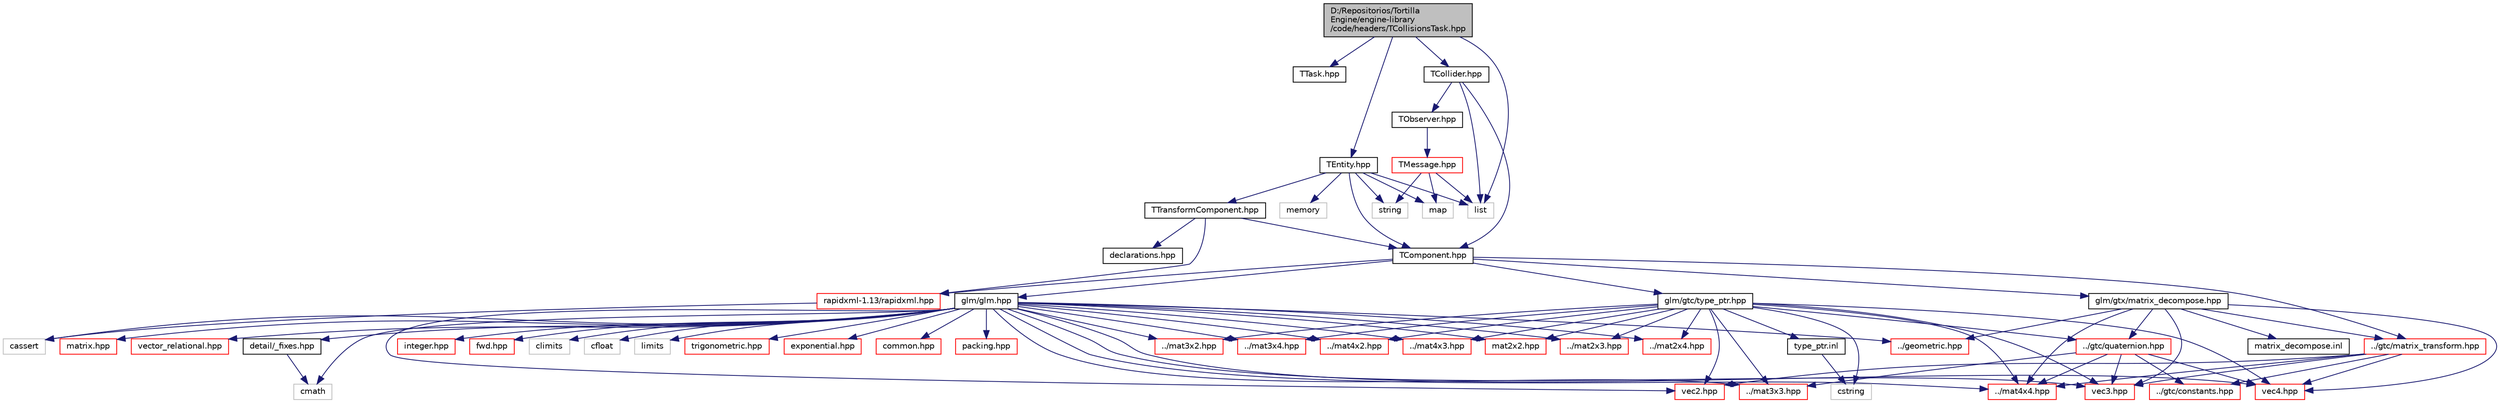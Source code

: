 digraph "D:/Repositorios/TortillaEngine/engine-library/code/headers/TCollisionsTask.hpp"
{
 // LATEX_PDF_SIZE
  edge [fontname="Helvetica",fontsize="10",labelfontname="Helvetica",labelfontsize="10"];
  node [fontname="Helvetica",fontsize="10",shape=record];
  Node1 [label="D:/Repositorios/Tortilla\lEngine/engine-library\l/code/headers/TCollisionsTask.hpp",height=0.2,width=0.4,color="black", fillcolor="grey75", style="filled", fontcolor="black",tooltip=" "];
  Node1 -> Node2 [color="midnightblue",fontsize="10",style="solid",fontname="Helvetica"];
  Node2 [label="TTask.hpp",height=0.2,width=0.4,color="black", fillcolor="white", style="filled",URL="$_t_task_8hpp.html",tooltip=" "];
  Node1 -> Node3 [color="midnightblue",fontsize="10",style="solid",fontname="Helvetica"];
  Node3 [label="TCollider.hpp",height=0.2,width=0.4,color="black", fillcolor="white", style="filled",URL="$_t_collider_8hpp.html",tooltip=" "];
  Node3 -> Node4 [color="midnightblue",fontsize="10",style="solid",fontname="Helvetica"];
  Node4 [label="TComponent.hpp",height=0.2,width=0.4,color="black", fillcolor="white", style="filled",URL="$_t_component_8hpp.html",tooltip=" "];
  Node4 -> Node5 [color="midnightblue",fontsize="10",style="solid",fontname="Helvetica"];
  Node5 [label="glm/glm.hpp",height=0.2,width=0.4,color="black", fillcolor="white", style="filled",URL="$glm_8hpp.html",tooltip=" "];
  Node5 -> Node6 [color="midnightblue",fontsize="10",style="solid",fontname="Helvetica"];
  Node6 [label="detail/_fixes.hpp",height=0.2,width=0.4,color="black", fillcolor="white", style="filled",URL="$__fixes_8hpp.html",tooltip=" "];
  Node6 -> Node7 [color="midnightblue",fontsize="10",style="solid",fontname="Helvetica"];
  Node7 [label="cmath",height=0.2,width=0.4,color="grey75", fillcolor="white", style="filled",tooltip=" "];
  Node5 -> Node7 [color="midnightblue",fontsize="10",style="solid",fontname="Helvetica"];
  Node5 -> Node8 [color="midnightblue",fontsize="10",style="solid",fontname="Helvetica"];
  Node8 [label="climits",height=0.2,width=0.4,color="grey75", fillcolor="white", style="filled",tooltip=" "];
  Node5 -> Node9 [color="midnightblue",fontsize="10",style="solid",fontname="Helvetica"];
  Node9 [label="cfloat",height=0.2,width=0.4,color="grey75", fillcolor="white", style="filled",tooltip=" "];
  Node5 -> Node10 [color="midnightblue",fontsize="10",style="solid",fontname="Helvetica"];
  Node10 [label="limits",height=0.2,width=0.4,color="grey75", fillcolor="white", style="filled",tooltip=" "];
  Node5 -> Node11 [color="midnightblue",fontsize="10",style="solid",fontname="Helvetica"];
  Node11 [label="cassert",height=0.2,width=0.4,color="grey75", fillcolor="white", style="filled",tooltip=" "];
  Node5 -> Node12 [color="midnightblue",fontsize="10",style="solid",fontname="Helvetica"];
  Node12 [label="fwd.hpp",height=0.2,width=0.4,color="red", fillcolor="white", style="filled",URL="$fwd_8hpp.html",tooltip=" "];
  Node5 -> Node21 [color="midnightblue",fontsize="10",style="solid",fontname="Helvetica"];
  Node21 [label="vec2.hpp",height=0.2,width=0.4,color="red", fillcolor="white", style="filled",URL="$vec2_8hpp.html",tooltip=" "];
  Node5 -> Node24 [color="midnightblue",fontsize="10",style="solid",fontname="Helvetica"];
  Node24 [label="vec3.hpp",height=0.2,width=0.4,color="red", fillcolor="white", style="filled",URL="$vec3_8hpp.html",tooltip=" "];
  Node5 -> Node27 [color="midnightblue",fontsize="10",style="solid",fontname="Helvetica"];
  Node27 [label="vec4.hpp",height=0.2,width=0.4,color="red", fillcolor="white", style="filled",URL="$vec4_8hpp.html",tooltip=" "];
  Node5 -> Node30 [color="midnightblue",fontsize="10",style="solid",fontname="Helvetica"];
  Node30 [label="mat2x2.hpp",height=0.2,width=0.4,color="red", fillcolor="white", style="filled",URL="$mat2x2_8hpp.html",tooltip=" "];
  Node5 -> Node34 [color="midnightblue",fontsize="10",style="solid",fontname="Helvetica"];
  Node34 [label="../mat2x3.hpp",height=0.2,width=0.4,color="red", fillcolor="white", style="filled",URL="$mat2x3_8hpp.html",tooltip=" "];
  Node5 -> Node37 [color="midnightblue",fontsize="10",style="solid",fontname="Helvetica"];
  Node37 [label="../mat2x4.hpp",height=0.2,width=0.4,color="red", fillcolor="white", style="filled",URL="$mat2x4_8hpp.html",tooltip=" "];
  Node5 -> Node40 [color="midnightblue",fontsize="10",style="solid",fontname="Helvetica"];
  Node40 [label="../mat3x2.hpp",height=0.2,width=0.4,color="red", fillcolor="white", style="filled",URL="$mat3x2_8hpp.html",tooltip=" "];
  Node5 -> Node43 [color="midnightblue",fontsize="10",style="solid",fontname="Helvetica"];
  Node43 [label="../mat3x3.hpp",height=0.2,width=0.4,color="red", fillcolor="white", style="filled",URL="$mat3x3_8hpp.html",tooltip=" "];
  Node5 -> Node46 [color="midnightblue",fontsize="10",style="solid",fontname="Helvetica"];
  Node46 [label="../mat3x4.hpp",height=0.2,width=0.4,color="red", fillcolor="white", style="filled",URL="$mat3x4_8hpp.html",tooltip=" "];
  Node5 -> Node49 [color="midnightblue",fontsize="10",style="solid",fontname="Helvetica"];
  Node49 [label="../mat4x2.hpp",height=0.2,width=0.4,color="red", fillcolor="white", style="filled",URL="$mat4x2_8hpp.html",tooltip=" "];
  Node5 -> Node52 [color="midnightblue",fontsize="10",style="solid",fontname="Helvetica"];
  Node52 [label="../mat4x3.hpp",height=0.2,width=0.4,color="red", fillcolor="white", style="filled",URL="$mat4x3_8hpp.html",tooltip=" "];
  Node5 -> Node55 [color="midnightblue",fontsize="10",style="solid",fontname="Helvetica"];
  Node55 [label="../mat4x4.hpp",height=0.2,width=0.4,color="red", fillcolor="white", style="filled",URL="$mat4x4_8hpp.html",tooltip=" "];
  Node5 -> Node71 [color="midnightblue",fontsize="10",style="solid",fontname="Helvetica"];
  Node71 [label="trigonometric.hpp",height=0.2,width=0.4,color="red", fillcolor="white", style="filled",URL="$trigonometric_8hpp.html",tooltip=" "];
  Node5 -> Node74 [color="midnightblue",fontsize="10",style="solid",fontname="Helvetica"];
  Node74 [label="exponential.hpp",height=0.2,width=0.4,color="red", fillcolor="white", style="filled",URL="$exponential_8hpp.html",tooltip=" "];
  Node5 -> Node75 [color="midnightblue",fontsize="10",style="solid",fontname="Helvetica"];
  Node75 [label="common.hpp",height=0.2,width=0.4,color="red", fillcolor="white", style="filled",URL="$common_8hpp.html",tooltip=" "];
  Node5 -> Node76 [color="midnightblue",fontsize="10",style="solid",fontname="Helvetica"];
  Node76 [label="packing.hpp",height=0.2,width=0.4,color="red", fillcolor="white", style="filled",URL="$packing_8hpp.html",tooltip=" "];
  Node5 -> Node59 [color="midnightblue",fontsize="10",style="solid",fontname="Helvetica"];
  Node59 [label="../geometric.hpp",height=0.2,width=0.4,color="red", fillcolor="white", style="filled",URL="$geometric_8hpp.html",tooltip=" "];
  Node5 -> Node81 [color="midnightblue",fontsize="10",style="solid",fontname="Helvetica"];
  Node81 [label="matrix.hpp",height=0.2,width=0.4,color="red", fillcolor="white", style="filled",URL="$matrix_8hpp.html",tooltip=" "];
  Node5 -> Node82 [color="midnightblue",fontsize="10",style="solid",fontname="Helvetica"];
  Node82 [label="vector_relational.hpp",height=0.2,width=0.4,color="red", fillcolor="white", style="filled",URL="$vector__relational_8hpp.html",tooltip=" "];
  Node5 -> Node83 [color="midnightblue",fontsize="10",style="solid",fontname="Helvetica"];
  Node83 [label="integer.hpp",height=0.2,width=0.4,color="red", fillcolor="white", style="filled",URL="$integer_8hpp.html",tooltip=" "];
  Node4 -> Node86 [color="midnightblue",fontsize="10",style="solid",fontname="Helvetica"];
  Node86 [label="glm/gtc/type_ptr.hpp",height=0.2,width=0.4,color="black", fillcolor="white", style="filled",URL="$type__ptr_8hpp.html",tooltip=" "];
  Node86 -> Node87 [color="midnightblue",fontsize="10",style="solid",fontname="Helvetica"];
  Node87 [label="../gtc/quaternion.hpp",height=0.2,width=0.4,color="red", fillcolor="white", style="filled",URL="$gtc_2quaternion_8hpp.html",tooltip=" "];
  Node87 -> Node43 [color="midnightblue",fontsize="10",style="solid",fontname="Helvetica"];
  Node87 -> Node55 [color="midnightblue",fontsize="10",style="solid",fontname="Helvetica"];
  Node87 -> Node24 [color="midnightblue",fontsize="10",style="solid",fontname="Helvetica"];
  Node87 -> Node27 [color="midnightblue",fontsize="10",style="solid",fontname="Helvetica"];
  Node87 -> Node88 [color="midnightblue",fontsize="10",style="solid",fontname="Helvetica"];
  Node88 [label="../gtc/constants.hpp",height=0.2,width=0.4,color="red", fillcolor="white", style="filled",URL="$constants_8hpp.html",tooltip=" "];
  Node86 -> Node21 [color="midnightblue",fontsize="10",style="solid",fontname="Helvetica"];
  Node86 -> Node24 [color="midnightblue",fontsize="10",style="solid",fontname="Helvetica"];
  Node86 -> Node27 [color="midnightblue",fontsize="10",style="solid",fontname="Helvetica"];
  Node86 -> Node30 [color="midnightblue",fontsize="10",style="solid",fontname="Helvetica"];
  Node86 -> Node34 [color="midnightblue",fontsize="10",style="solid",fontname="Helvetica"];
  Node86 -> Node37 [color="midnightblue",fontsize="10",style="solid",fontname="Helvetica"];
  Node86 -> Node40 [color="midnightblue",fontsize="10",style="solid",fontname="Helvetica"];
  Node86 -> Node43 [color="midnightblue",fontsize="10",style="solid",fontname="Helvetica"];
  Node86 -> Node46 [color="midnightblue",fontsize="10",style="solid",fontname="Helvetica"];
  Node86 -> Node49 [color="midnightblue",fontsize="10",style="solid",fontname="Helvetica"];
  Node86 -> Node52 [color="midnightblue",fontsize="10",style="solid",fontname="Helvetica"];
  Node86 -> Node55 [color="midnightblue",fontsize="10",style="solid",fontname="Helvetica"];
  Node86 -> Node91 [color="midnightblue",fontsize="10",style="solid",fontname="Helvetica"];
  Node91 [label="cstring",height=0.2,width=0.4,color="grey75", fillcolor="white", style="filled",tooltip=" "];
  Node86 -> Node92 [color="midnightblue",fontsize="10",style="solid",fontname="Helvetica"];
  Node92 [label="type_ptr.inl",height=0.2,width=0.4,color="black", fillcolor="white", style="filled",URL="$type__ptr_8inl.html",tooltip=" "];
  Node92 -> Node91 [color="midnightblue",fontsize="10",style="solid",fontname="Helvetica"];
  Node4 -> Node93 [color="midnightblue",fontsize="10",style="solid",fontname="Helvetica"];
  Node93 [label="glm/gtx/matrix_decompose.hpp",height=0.2,width=0.4,color="black", fillcolor="white", style="filled",URL="$matrix__decompose_8hpp.html",tooltip=" "];
  Node93 -> Node55 [color="midnightblue",fontsize="10",style="solid",fontname="Helvetica"];
  Node93 -> Node24 [color="midnightblue",fontsize="10",style="solid",fontname="Helvetica"];
  Node93 -> Node27 [color="midnightblue",fontsize="10",style="solid",fontname="Helvetica"];
  Node93 -> Node59 [color="midnightblue",fontsize="10",style="solid",fontname="Helvetica"];
  Node93 -> Node87 [color="midnightblue",fontsize="10",style="solid",fontname="Helvetica"];
  Node93 -> Node94 [color="midnightblue",fontsize="10",style="solid",fontname="Helvetica"];
  Node94 [label="../gtc/matrix_transform.hpp",height=0.2,width=0.4,color="red", fillcolor="white", style="filled",URL="$matrix__transform_8hpp.html",tooltip=" "];
  Node94 -> Node55 [color="midnightblue",fontsize="10",style="solid",fontname="Helvetica"];
  Node94 -> Node21 [color="midnightblue",fontsize="10",style="solid",fontname="Helvetica"];
  Node94 -> Node24 [color="midnightblue",fontsize="10",style="solid",fontname="Helvetica"];
  Node94 -> Node27 [color="midnightblue",fontsize="10",style="solid",fontname="Helvetica"];
  Node94 -> Node88 [color="midnightblue",fontsize="10",style="solid",fontname="Helvetica"];
  Node93 -> Node96 [color="midnightblue",fontsize="10",style="solid",fontname="Helvetica"];
  Node96 [label="matrix_decompose.inl",height=0.2,width=0.4,color="black", fillcolor="white", style="filled",URL="$matrix__decompose_8inl.html",tooltip=" "];
  Node4 -> Node94 [color="midnightblue",fontsize="10",style="solid",fontname="Helvetica"];
  Node4 -> Node97 [color="midnightblue",fontsize="10",style="solid",fontname="Helvetica"];
  Node97 [label="rapidxml-1.13/rapidxml.hpp",height=0.2,width=0.4,color="red", fillcolor="white", style="filled",URL="$rapidxml_8hpp.html",tooltip=" "];
  Node97 -> Node11 [color="midnightblue",fontsize="10",style="solid",fontname="Helvetica"];
  Node3 -> Node101 [color="midnightblue",fontsize="10",style="solid",fontname="Helvetica"];
  Node101 [label="TObserver.hpp",height=0.2,width=0.4,color="black", fillcolor="white", style="filled",URL="$_t_observer_8hpp.html",tooltip=" "];
  Node101 -> Node102 [color="midnightblue",fontsize="10",style="solid",fontname="Helvetica"];
  Node102 [label="TMessage.hpp",height=0.2,width=0.4,color="red", fillcolor="white", style="filled",URL="$_t_message_8hpp.html",tooltip=" "];
  Node102 -> Node103 [color="midnightblue",fontsize="10",style="solid",fontname="Helvetica"];
  Node103 [label="map",height=0.2,width=0.4,color="grey75", fillcolor="white", style="filled",tooltip=" "];
  Node102 -> Node104 [color="midnightblue",fontsize="10",style="solid",fontname="Helvetica"];
  Node104 [label="string",height=0.2,width=0.4,color="grey75", fillcolor="white", style="filled",tooltip=" "];
  Node102 -> Node105 [color="midnightblue",fontsize="10",style="solid",fontname="Helvetica"];
  Node105 [label="list",height=0.2,width=0.4,color="grey75", fillcolor="white", style="filled",tooltip=" "];
  Node3 -> Node105 [color="midnightblue",fontsize="10",style="solid",fontname="Helvetica"];
  Node1 -> Node107 [color="midnightblue",fontsize="10",style="solid",fontname="Helvetica"];
  Node107 [label="TEntity.hpp",height=0.2,width=0.4,color="black", fillcolor="white", style="filled",URL="$_t_entity_8hpp.html",tooltip=" "];
  Node107 -> Node108 [color="midnightblue",fontsize="10",style="solid",fontname="Helvetica"];
  Node108 [label="TTransformComponent.hpp",height=0.2,width=0.4,color="black", fillcolor="white", style="filled",URL="$_t_transform_component_8hpp.html",tooltip=" "];
  Node108 -> Node109 [color="midnightblue",fontsize="10",style="solid",fontname="Helvetica"];
  Node109 [label="declarations.hpp",height=0.2,width=0.4,color="black", fillcolor="white", style="filled",URL="$declarations_8hpp.html",tooltip=" "];
  Node108 -> Node4 [color="midnightblue",fontsize="10",style="solid",fontname="Helvetica"];
  Node108 -> Node97 [color="midnightblue",fontsize="10",style="solid",fontname="Helvetica"];
  Node107 -> Node4 [color="midnightblue",fontsize="10",style="solid",fontname="Helvetica"];
  Node107 -> Node103 [color="midnightblue",fontsize="10",style="solid",fontname="Helvetica"];
  Node107 -> Node110 [color="midnightblue",fontsize="10",style="solid",fontname="Helvetica"];
  Node110 [label="memory",height=0.2,width=0.4,color="grey75", fillcolor="white", style="filled",tooltip=" "];
  Node107 -> Node104 [color="midnightblue",fontsize="10",style="solid",fontname="Helvetica"];
  Node107 -> Node105 [color="midnightblue",fontsize="10",style="solid",fontname="Helvetica"];
  Node1 -> Node105 [color="midnightblue",fontsize="10",style="solid",fontname="Helvetica"];
}
